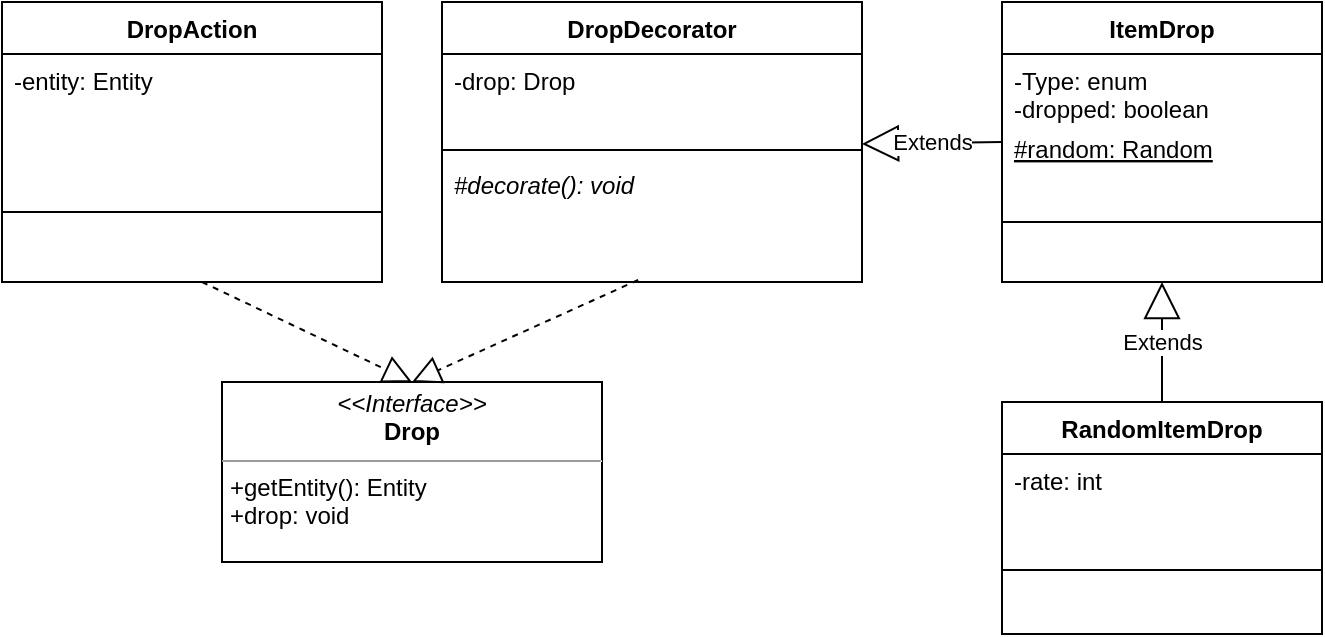 <mxfile version="13.9.9" type="device"><diagram id="JoFQByJw2eYLuY0I7_IH" name="Page-1"><mxGraphModel dx="852" dy="494" grid="1" gridSize="10" guides="1" tooltips="1" connect="1" arrows="1" fold="1" page="1" pageScale="1" pageWidth="850" pageHeight="1100" math="0" shadow="0"><root><mxCell id="0"/><mxCell id="1" parent="0"/><mxCell id="b1nT_rkuJrMs0i4mq1yK-100" value="DropAction" style="swimlane;fontStyle=1;align=center;verticalAlign=top;childLayout=stackLayout;horizontal=1;startSize=26;horizontalStack=0;resizeParent=1;resizeParentMax=0;resizeLast=0;collapsible=1;marginBottom=0;" parent="1" vertex="1"><mxGeometry x="180" y="150" width="190" height="140" as="geometry"/></mxCell><mxCell id="b1nT_rkuJrMs0i4mq1yK-101" value="-entity: Entity&#10;" style="text;strokeColor=none;fillColor=none;align=left;verticalAlign=top;spacingLeft=4;spacingRight=4;overflow=hidden;rotatable=0;points=[[0,0.5],[1,0.5]];portConstraint=eastwest;" parent="b1nT_rkuJrMs0i4mq1yK-100" vertex="1"><mxGeometry y="26" width="190" height="44" as="geometry"/></mxCell><mxCell id="b1nT_rkuJrMs0i4mq1yK-102" value="" style="line;strokeWidth=1;fillColor=none;align=left;verticalAlign=middle;spacingTop=-1;spacingLeft=3;spacingRight=3;rotatable=0;labelPosition=right;points=[];portConstraint=eastwest;" parent="b1nT_rkuJrMs0i4mq1yK-100" vertex="1"><mxGeometry y="70" width="190" height="70" as="geometry"/></mxCell><mxCell id="b1nT_rkuJrMs0i4mq1yK-111" value="DropDecorator" style="swimlane;fontStyle=1;align=center;verticalAlign=top;childLayout=stackLayout;horizontal=1;startSize=26;horizontalStack=0;resizeParent=1;resizeParentMax=0;resizeLast=0;collapsible=1;marginBottom=0;" parent="1" vertex="1"><mxGeometry x="400" y="150" width="210" height="140" as="geometry"/></mxCell><mxCell id="b1nT_rkuJrMs0i4mq1yK-112" value="-drop: Drop" style="text;strokeColor=none;fillColor=none;align=left;verticalAlign=top;spacingLeft=4;spacingRight=4;overflow=hidden;rotatable=0;points=[[0,0.5],[1,0.5]];portConstraint=eastwest;" parent="b1nT_rkuJrMs0i4mq1yK-111" vertex="1"><mxGeometry y="26" width="210" height="44" as="geometry"/></mxCell><mxCell id="b1nT_rkuJrMs0i4mq1yK-113" value="" style="line;strokeWidth=1;fillColor=none;align=left;verticalAlign=middle;spacingTop=-1;spacingLeft=3;spacingRight=3;rotatable=0;labelPosition=right;points=[];portConstraint=eastwest;" parent="b1nT_rkuJrMs0i4mq1yK-111" vertex="1"><mxGeometry y="70" width="210" height="8" as="geometry"/></mxCell><mxCell id="b1nT_rkuJrMs0i4mq1yK-115" value="#decorate(): void" style="text;strokeColor=none;fillColor=none;align=left;verticalAlign=top;spacingLeft=4;spacingRight=4;overflow=hidden;rotatable=0;points=[[0,0.5],[1,0.5]];portConstraint=eastwest;fontStyle=2" parent="b1nT_rkuJrMs0i4mq1yK-111" vertex="1"><mxGeometry y="78" width="210" height="62" as="geometry"/></mxCell><mxCell id="b1nT_rkuJrMs0i4mq1yK-116" value="&lt;p style=&quot;margin: 0px ; margin-top: 4px ; text-align: center&quot;&gt;&lt;i&gt;&amp;lt;&amp;lt;Interface&amp;gt;&amp;gt;&lt;/i&gt;&lt;br&gt;&lt;b&gt;Drop&lt;/b&gt;&lt;/p&gt;&lt;hr size=&quot;1&quot;&gt;&lt;p style=&quot;margin: 0px ; margin-left: 4px&quot;&gt;+getEntity(): Entity&lt;/p&gt;&lt;p style=&quot;margin: 0px ; margin-left: 4px&quot;&gt;+drop: void&lt;br&gt;&lt;/p&gt;" style="verticalAlign=top;align=left;overflow=fill;fontSize=12;fontFamily=Helvetica;html=1;" parent="1" vertex="1"><mxGeometry x="290" y="340" width="190" height="90" as="geometry"/></mxCell><mxCell id="b1nT_rkuJrMs0i4mq1yK-119" value="" style="endArrow=block;dashed=1;endFill=0;endSize=12;html=1;entryX=0.5;entryY=0;entryDx=0;entryDy=0;exitX=0.467;exitY=0.984;exitDx=0;exitDy=0;exitPerimeter=0;" parent="1" source="b1nT_rkuJrMs0i4mq1yK-115" target="b1nT_rkuJrMs0i4mq1yK-116" edge="1"><mxGeometry width="160" relative="1" as="geometry"><mxPoint x="500" y="300" as="sourcePoint"/><mxPoint x="660" y="300" as="targetPoint"/></mxGeometry></mxCell><mxCell id="nmD3zD1nlNvC7ZQivXIm-1" value="" style="endArrow=block;dashed=1;endFill=0;endSize=12;html=1;entryX=0.5;entryY=0;entryDx=0;entryDy=0;" parent="1" target="b1nT_rkuJrMs0i4mq1yK-116" edge="1"><mxGeometry width="160" relative="1" as="geometry"><mxPoint x="280" y="290" as="sourcePoint"/><mxPoint x="440" y="290" as="targetPoint"/></mxGeometry></mxCell><mxCell id="voXTHGOodW01tL1aUT48-1" value="ItemDrop" style="swimlane;fontStyle=1;align=center;verticalAlign=top;childLayout=stackLayout;horizontal=1;startSize=26;horizontalStack=0;resizeParent=1;resizeParentMax=0;resizeLast=0;collapsible=1;marginBottom=0;" parent="1" vertex="1"><mxGeometry x="680" y="150" width="160" height="140" as="geometry"/></mxCell><mxCell id="voXTHGOodW01tL1aUT48-2" value="-Type: enum&#10;-dropped: boolean" style="text;strokeColor=none;fillColor=none;align=left;verticalAlign=top;spacingLeft=4;spacingRight=4;overflow=hidden;rotatable=0;points=[[0,0.5],[1,0.5]];portConstraint=eastwest;" parent="voXTHGOodW01tL1aUT48-1" vertex="1"><mxGeometry y="26" width="160" height="34" as="geometry"/></mxCell><mxCell id="voXTHGOodW01tL1aUT48-9" value="#random: Random" style="text;strokeColor=none;fillColor=none;align=left;verticalAlign=top;spacingLeft=4;spacingRight=4;overflow=hidden;rotatable=0;points=[[0,0.5],[1,0.5]];portConstraint=eastwest;fontStyle=4" parent="voXTHGOodW01tL1aUT48-1" vertex="1"><mxGeometry y="60" width="160" height="20" as="geometry"/></mxCell><mxCell id="voXTHGOodW01tL1aUT48-11" value="Extends" style="endArrow=block;endSize=16;endFill=0;html=1;" parent="voXTHGOodW01tL1aUT48-1" edge="1"><mxGeometry width="160" relative="1" as="geometry"><mxPoint y="70" as="sourcePoint"/><mxPoint x="-70" y="71" as="targetPoint"/></mxGeometry></mxCell><mxCell id="voXTHGOodW01tL1aUT48-3" value="" style="line;strokeWidth=1;fillColor=none;align=left;verticalAlign=middle;spacingTop=-1;spacingLeft=3;spacingRight=3;rotatable=0;labelPosition=right;points=[];portConstraint=eastwest;" parent="voXTHGOodW01tL1aUT48-1" vertex="1"><mxGeometry y="80" width="160" height="60" as="geometry"/></mxCell><mxCell id="voXTHGOodW01tL1aUT48-5" value="RandomItemDrop" style="swimlane;fontStyle=1;align=center;verticalAlign=top;childLayout=stackLayout;horizontal=1;startSize=26;horizontalStack=0;resizeParent=1;resizeParentMax=0;resizeLast=0;collapsible=1;marginBottom=0;" parent="1" vertex="1"><mxGeometry x="680" y="350" width="160" height="116" as="geometry"/></mxCell><mxCell id="voXTHGOodW01tL1aUT48-12" value="Extends" style="endArrow=block;endSize=16;endFill=0;html=1;entryX=0.5;entryY=1;entryDx=0;entryDy=0;" parent="voXTHGOodW01tL1aUT48-5" target="voXTHGOodW01tL1aUT48-1" edge="1"><mxGeometry width="160" relative="1" as="geometry"><mxPoint x="80" as="sourcePoint"/><mxPoint x="240" as="targetPoint"/></mxGeometry></mxCell><mxCell id="b_QGNVc3q9bq7hrf-M2P-2" value="-rate: int" style="text;strokeColor=none;fillColor=none;align=left;verticalAlign=top;spacingLeft=4;spacingRight=4;overflow=hidden;rotatable=0;points=[[0,0.5],[1,0.5]];portConstraint=eastwest;" vertex="1" parent="voXTHGOodW01tL1aUT48-5"><mxGeometry y="26" width="160" height="26" as="geometry"/></mxCell><mxCell id="voXTHGOodW01tL1aUT48-7" value="" style="line;strokeWidth=1;fillColor=none;align=left;verticalAlign=middle;spacingTop=-1;spacingLeft=3;spacingRight=3;rotatable=0;labelPosition=right;points=[];portConstraint=eastwest;" parent="voXTHGOodW01tL1aUT48-5" vertex="1"><mxGeometry y="52" width="160" height="64" as="geometry"/></mxCell></root></mxGraphModel></diagram></mxfile>